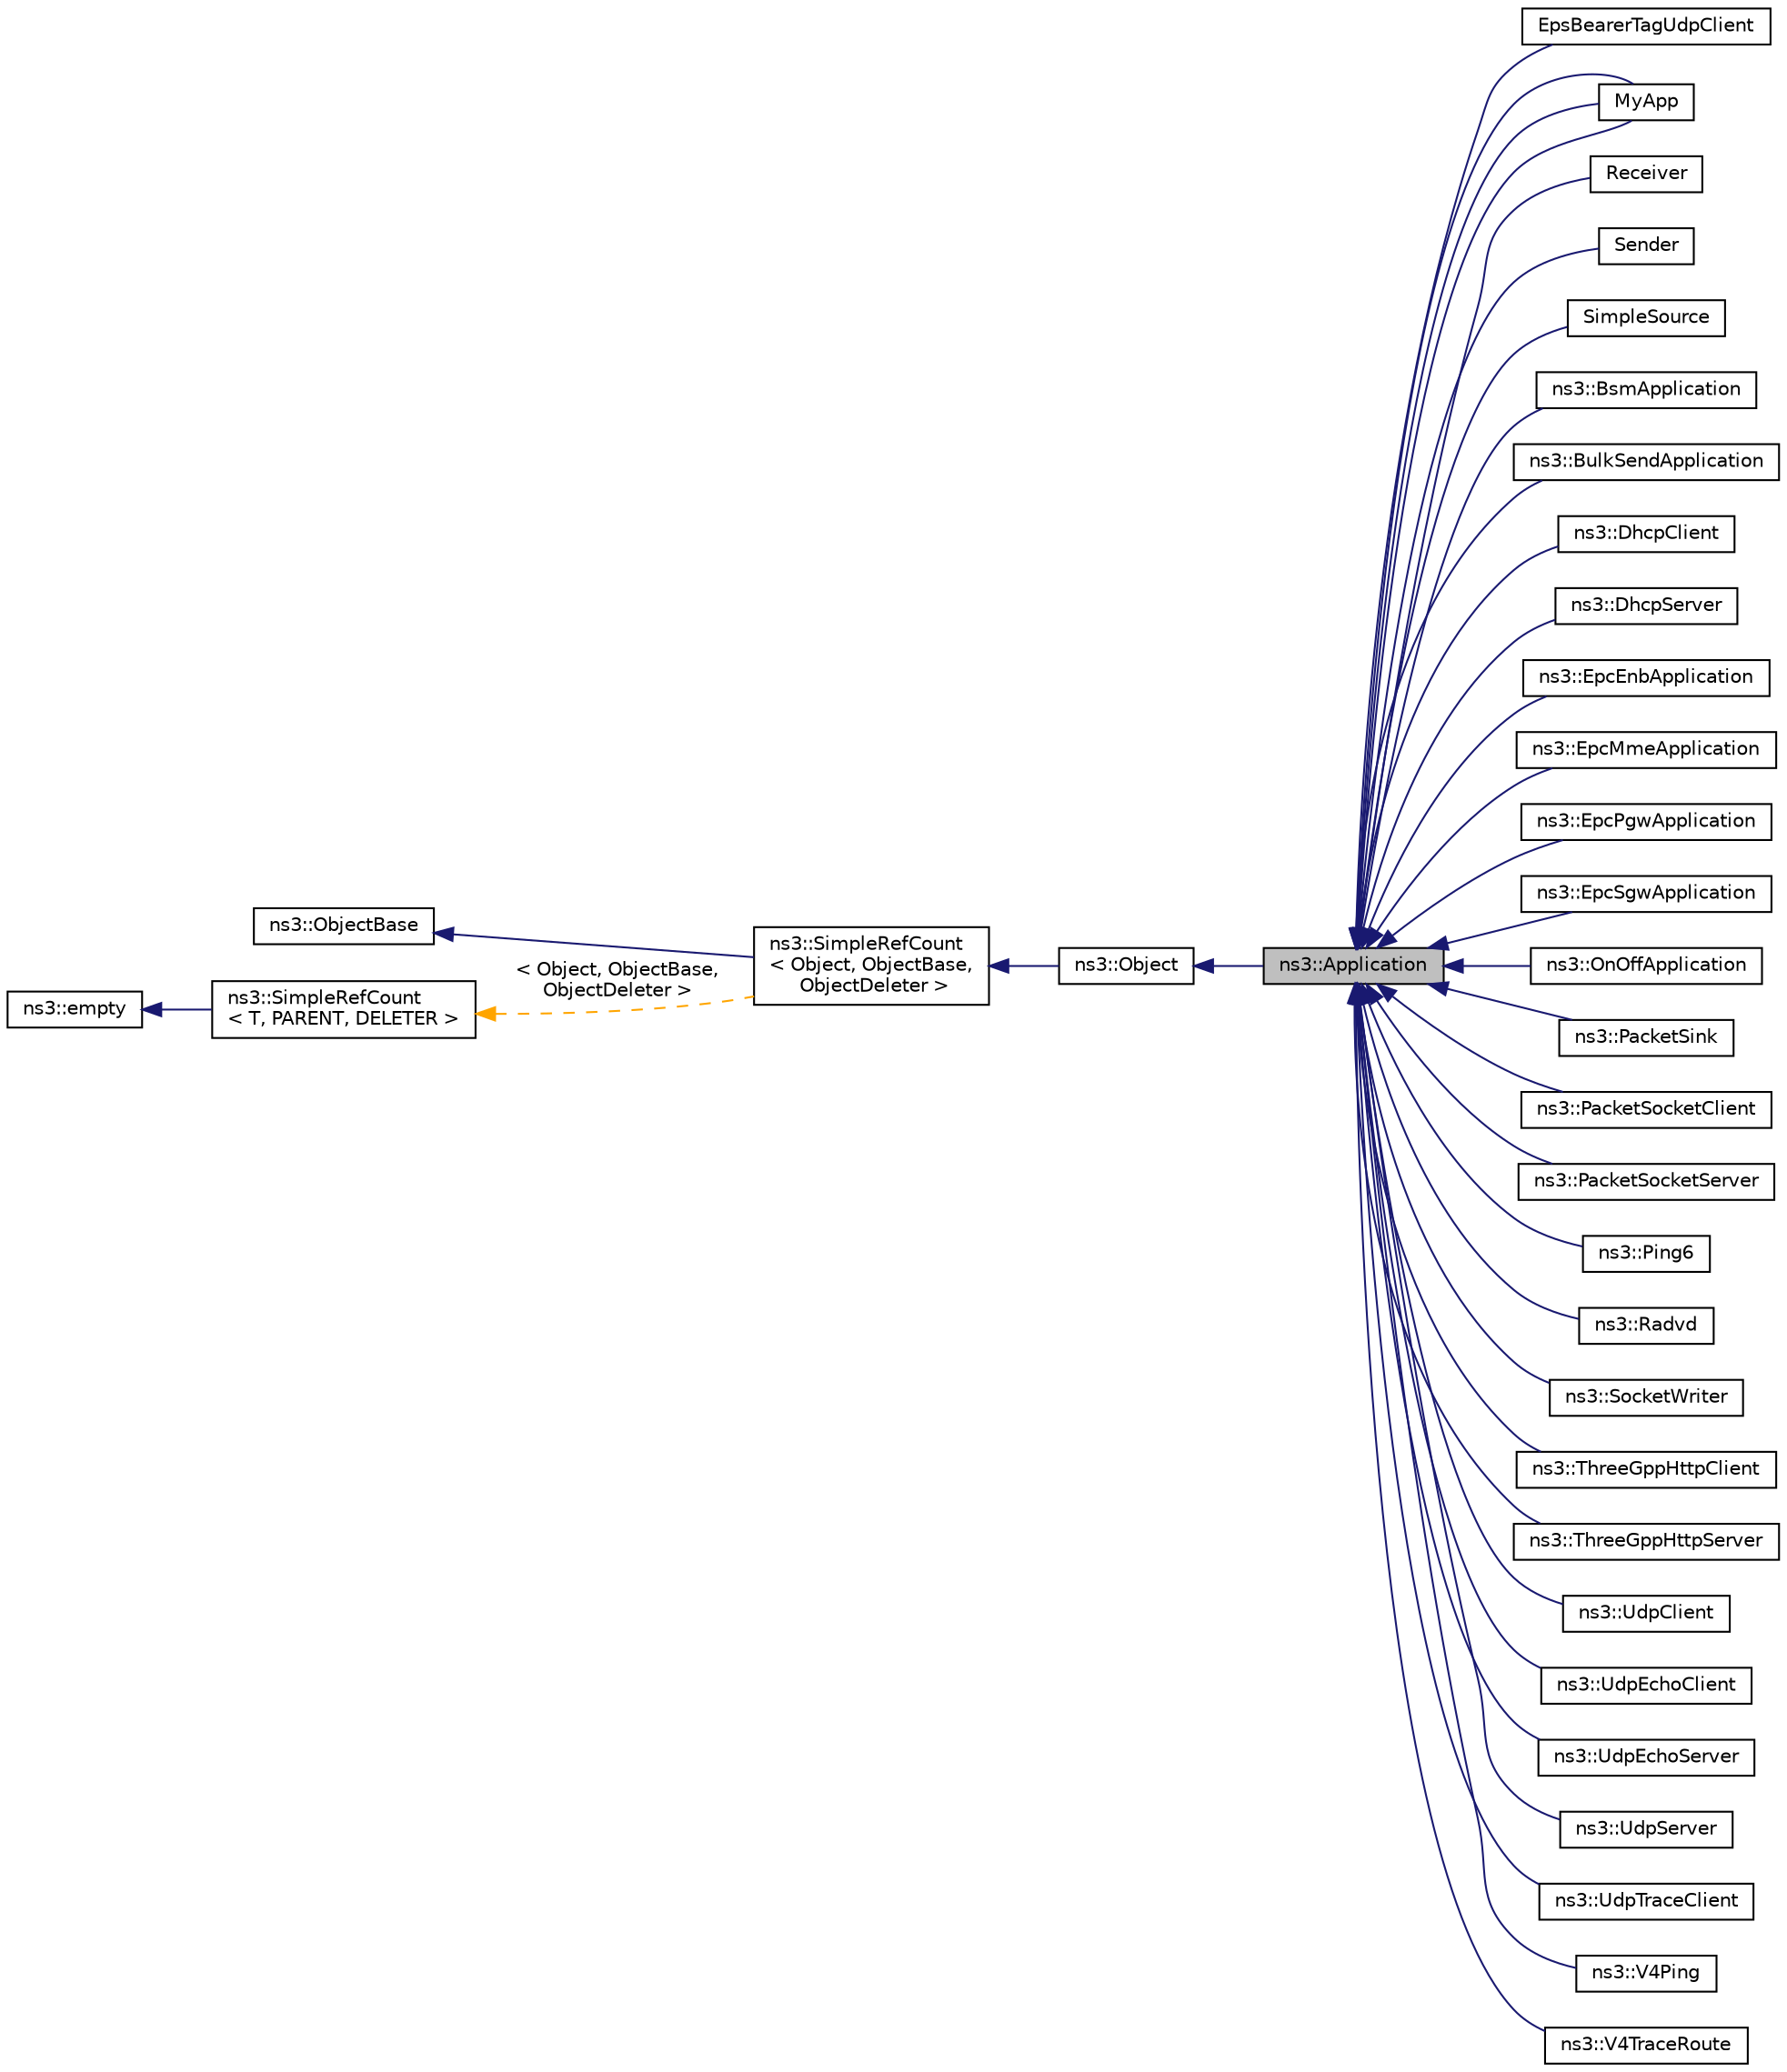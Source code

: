 digraph "ns3::Application"
{
 // LATEX_PDF_SIZE
  edge [fontname="Helvetica",fontsize="10",labelfontname="Helvetica",labelfontsize="10"];
  node [fontname="Helvetica",fontsize="10",shape=record];
  rankdir="LR";
  Node1 [label="ns3::Application",height=0.2,width=0.4,color="black", fillcolor="grey75", style="filled", fontcolor="black",tooltip="The base class for all ns3 applications."];
  Node2 -> Node1 [dir="back",color="midnightblue",fontsize="10",style="solid",fontname="Helvetica"];
  Node2 [label="ns3::Object",height=0.2,width=0.4,color="black", fillcolor="white", style="filled",URL="$classns3_1_1_object.html",tooltip="A base class which provides memory management and object aggregation."];
  Node3 -> Node2 [dir="back",color="midnightblue",fontsize="10",style="solid",fontname="Helvetica"];
  Node3 [label="ns3::SimpleRefCount\l\< Object, ObjectBase,\l ObjectDeleter \>",height=0.2,width=0.4,color="black", fillcolor="white", style="filled",URL="$classns3_1_1_simple_ref_count.html",tooltip=" "];
  Node4 -> Node3 [dir="back",color="midnightblue",fontsize="10",style="solid",fontname="Helvetica"];
  Node4 [label="ns3::ObjectBase",height=0.2,width=0.4,color="black", fillcolor="white", style="filled",URL="$classns3_1_1_object_base.html",tooltip="Anchor the ns-3 type and attribute system."];
  Node5 -> Node3 [dir="back",color="orange",fontsize="10",style="dashed",label=" \< Object, ObjectBase,\l ObjectDeleter \>" ,fontname="Helvetica"];
  Node5 [label="ns3::SimpleRefCount\l\< T, PARENT, DELETER \>",height=0.2,width=0.4,color="black", fillcolor="white", style="filled",URL="$classns3_1_1_simple_ref_count.html",tooltip="A template-based reference counting class."];
  Node6 -> Node5 [dir="back",color="midnightblue",fontsize="10",style="solid",fontname="Helvetica"];
  Node6 [label="ns3::empty",height=0.2,width=0.4,color="black", fillcolor="white", style="filled",URL="$classns3_1_1empty.html",tooltip="make Callback use a separate empty type"];
  Node1 -> Node7 [dir="back",color="midnightblue",fontsize="10",style="solid",fontname="Helvetica"];
  Node7 [label="EpsBearerTagUdpClient",height=0.2,width=0.4,color="black", fillcolor="white", style="filled",URL="$class_eps_bearer_tag_udp_client.html",tooltip="A Udp client."];
  Node1 -> Node8 [dir="back",color="midnightblue",fontsize="10",style="solid",fontname="Helvetica"];
  Node8 [label="MyApp",height=0.2,width=0.4,color="black", fillcolor="white", style="filled",URL="$class_my_app.html",tooltip=" "];
  Node1 -> Node8 [dir="back",color="midnightblue",fontsize="10",style="solid",fontname="Helvetica"];
  Node1 -> Node8 [dir="back",color="midnightblue",fontsize="10",style="solid",fontname="Helvetica"];
  Node1 -> Node9 [dir="back",color="midnightblue",fontsize="10",style="solid",fontname="Helvetica"];
  Node9 [label="Receiver",height=0.2,width=0.4,color="black", fillcolor="white", style="filled",URL="$class_receiver.html",tooltip=" "];
  Node1 -> Node10 [dir="back",color="midnightblue",fontsize="10",style="solid",fontname="Helvetica"];
  Node10 [label="Sender",height=0.2,width=0.4,color="black", fillcolor="white", style="filled",URL="$class_sender.html",tooltip=" "];
  Node1 -> Node11 [dir="back",color="midnightblue",fontsize="10",style="solid",fontname="Helvetica"];
  Node11 [label="SimpleSource",height=0.2,width=0.4,color="black", fillcolor="white", style="filled",URL="$class_simple_source.html",tooltip=" "];
  Node1 -> Node12 [dir="back",color="midnightblue",fontsize="10",style="solid",fontname="Helvetica"];
  Node12 [label="ns3::BsmApplication",height=0.2,width=0.4,color="black", fillcolor="white", style="filled",URL="$classns3_1_1_bsm_application.html",tooltip="The BsmApplication class sends and receives the IEEE 1609 WAVE (Wireless Access in Vehicular Environm..."];
  Node1 -> Node13 [dir="back",color="midnightblue",fontsize="10",style="solid",fontname="Helvetica"];
  Node13 [label="ns3::BulkSendApplication",height=0.2,width=0.4,color="black", fillcolor="white", style="filled",URL="$classns3_1_1_bulk_send_application.html",tooltip="Send as much traffic as possible, trying to fill the bandwidth."];
  Node1 -> Node14 [dir="back",color="midnightblue",fontsize="10",style="solid",fontname="Helvetica"];
  Node14 [label="ns3::DhcpClient",height=0.2,width=0.4,color="black", fillcolor="white", style="filled",URL="$classns3_1_1_dhcp_client.html",tooltip="Implements the functionality of a DHCP client."];
  Node1 -> Node15 [dir="back",color="midnightblue",fontsize="10",style="solid",fontname="Helvetica"];
  Node15 [label="ns3::DhcpServer",height=0.2,width=0.4,color="black", fillcolor="white", style="filled",URL="$classns3_1_1_dhcp_server.html",tooltip="Implements the functionality of a DHCP server."];
  Node1 -> Node16 [dir="back",color="midnightblue",fontsize="10",style="solid",fontname="Helvetica"];
  Node16 [label="ns3::EpcEnbApplication",height=0.2,width=0.4,color="black", fillcolor="white", style="filled",URL="$classns3_1_1_epc_enb_application.html",tooltip="This application is installed inside eNBs and provides the bridge functionality for user data plane p..."];
  Node1 -> Node17 [dir="back",color="midnightblue",fontsize="10",style="solid",fontname="Helvetica"];
  Node17 [label="ns3::EpcMmeApplication",height=0.2,width=0.4,color="black", fillcolor="white", style="filled",URL="$classns3_1_1_epc_mme_application.html",tooltip="This application implements the Mobility Management Entity (MME) according to the 3GPP TS 23...."];
  Node1 -> Node18 [dir="back",color="midnightblue",fontsize="10",style="solid",fontname="Helvetica"];
  Node18 [label="ns3::EpcPgwApplication",height=0.2,width=0.4,color="black", fillcolor="white", style="filled",URL="$classns3_1_1_epc_pgw_application.html",tooltip="This application implements the Packet Data Network (PDN) Gateway Entity (PGW) according to the 3GPP ..."];
  Node1 -> Node19 [dir="back",color="midnightblue",fontsize="10",style="solid",fontname="Helvetica"];
  Node19 [label="ns3::EpcSgwApplication",height=0.2,width=0.4,color="black", fillcolor="white", style="filled",URL="$classns3_1_1_epc_sgw_application.html",tooltip="This application implements the Serving Gateway Entity (SGW) according to the 3GPP TS 23...."];
  Node1 -> Node20 [dir="back",color="midnightblue",fontsize="10",style="solid",fontname="Helvetica"];
  Node20 [label="ns3::OnOffApplication",height=0.2,width=0.4,color="black", fillcolor="white", style="filled",URL="$classns3_1_1_on_off_application.html",tooltip="Generate traffic to a single destination according to an OnOff pattern."];
  Node1 -> Node21 [dir="back",color="midnightblue",fontsize="10",style="solid",fontname="Helvetica"];
  Node21 [label="ns3::PacketSink",height=0.2,width=0.4,color="black", fillcolor="white", style="filled",URL="$classns3_1_1_packet_sink.html",tooltip="Receive and consume traffic generated to an IP address and port."];
  Node1 -> Node22 [dir="back",color="midnightblue",fontsize="10",style="solid",fontname="Helvetica"];
  Node22 [label="ns3::PacketSocketClient",height=0.2,width=0.4,color="black", fillcolor="white", style="filled",URL="$classns3_1_1_packet_socket_client.html",tooltip="A simple client."];
  Node1 -> Node23 [dir="back",color="midnightblue",fontsize="10",style="solid",fontname="Helvetica"];
  Node23 [label="ns3::PacketSocketServer",height=0.2,width=0.4,color="black", fillcolor="white", style="filled",URL="$classns3_1_1_packet_socket_server.html",tooltip="A server using PacketSocket."];
  Node1 -> Node24 [dir="back",color="midnightblue",fontsize="10",style="solid",fontname="Helvetica"];
  Node24 [label="ns3::Ping6",height=0.2,width=0.4,color="black", fillcolor="white", style="filled",URL="$classns3_1_1_ping6.html",tooltip="A ping6 application."];
  Node1 -> Node25 [dir="back",color="midnightblue",fontsize="10",style="solid",fontname="Helvetica"];
  Node25 [label="ns3::Radvd",height=0.2,width=0.4,color="black", fillcolor="white", style="filled",URL="$classns3_1_1_radvd.html",tooltip="Router advertisement daemon."];
  Node1 -> Node26 [dir="back",color="midnightblue",fontsize="10",style="solid",fontname="Helvetica"];
  Node26 [label="ns3::SocketWriter",height=0.2,width=0.4,color="black", fillcolor="white", style="filled",URL="$classns3_1_1_socket_writer.html",tooltip=" "];
  Node1 -> Node27 [dir="back",color="midnightblue",fontsize="10",style="solid",fontname="Helvetica"];
  Node27 [label="ns3::ThreeGppHttpClient",height=0.2,width=0.4,color="black", fillcolor="white", style="filled",URL="$classns3_1_1_three_gpp_http_client.html",tooltip="Model application which simulates the traffic of a web browser."];
  Node1 -> Node28 [dir="back",color="midnightblue",fontsize="10",style="solid",fontname="Helvetica"];
  Node28 [label="ns3::ThreeGppHttpServer",height=0.2,width=0.4,color="black", fillcolor="white", style="filled",URL="$classns3_1_1_three_gpp_http_server.html",tooltip="Model application which simulates the traffic of a web server."];
  Node1 -> Node29 [dir="back",color="midnightblue",fontsize="10",style="solid",fontname="Helvetica"];
  Node29 [label="ns3::UdpClient",height=0.2,width=0.4,color="black", fillcolor="white", style="filled",URL="$classns3_1_1_udp_client.html",tooltip="A Udp client."];
  Node1 -> Node30 [dir="back",color="midnightblue",fontsize="10",style="solid",fontname="Helvetica"];
  Node30 [label="ns3::UdpEchoClient",height=0.2,width=0.4,color="black", fillcolor="white", style="filled",URL="$classns3_1_1_udp_echo_client.html",tooltip="A Udp Echo client."];
  Node1 -> Node31 [dir="back",color="midnightblue",fontsize="10",style="solid",fontname="Helvetica"];
  Node31 [label="ns3::UdpEchoServer",height=0.2,width=0.4,color="black", fillcolor="white", style="filled",URL="$classns3_1_1_udp_echo_server.html",tooltip="A Udp Echo server."];
  Node1 -> Node32 [dir="back",color="midnightblue",fontsize="10",style="solid",fontname="Helvetica"];
  Node32 [label="ns3::UdpServer",height=0.2,width=0.4,color="black", fillcolor="white", style="filled",URL="$classns3_1_1_udp_server.html",tooltip="A UDP server, receives UDP packets from a remote host."];
  Node1 -> Node33 [dir="back",color="midnightblue",fontsize="10",style="solid",fontname="Helvetica"];
  Node33 [label="ns3::UdpTraceClient",height=0.2,width=0.4,color="black", fillcolor="white", style="filled",URL="$structns3_1_1_udp_trace_client.html",tooltip="Default trace to send."];
  Node1 -> Node34 [dir="back",color="midnightblue",fontsize="10",style="solid",fontname="Helvetica"];
  Node34 [label="ns3::V4Ping",height=0.2,width=0.4,color="black", fillcolor="white", style="filled",URL="$classns3_1_1_v4_ping.html",tooltip="an application which sends one ICMP ECHO request, waits for a REPLYs and reports the calculated RTT."];
  Node1 -> Node35 [dir="back",color="midnightblue",fontsize="10",style="solid",fontname="Helvetica"];
  Node35 [label="ns3::V4TraceRoute",height=0.2,width=0.4,color="black", fillcolor="white", style="filled",URL="$classns3_1_1_v4_trace_route.html",tooltip="Traceroute application sends one ICMP ECHO request with TTL=1, and after receiving an ICMP TIME EXCEE..."];
}
